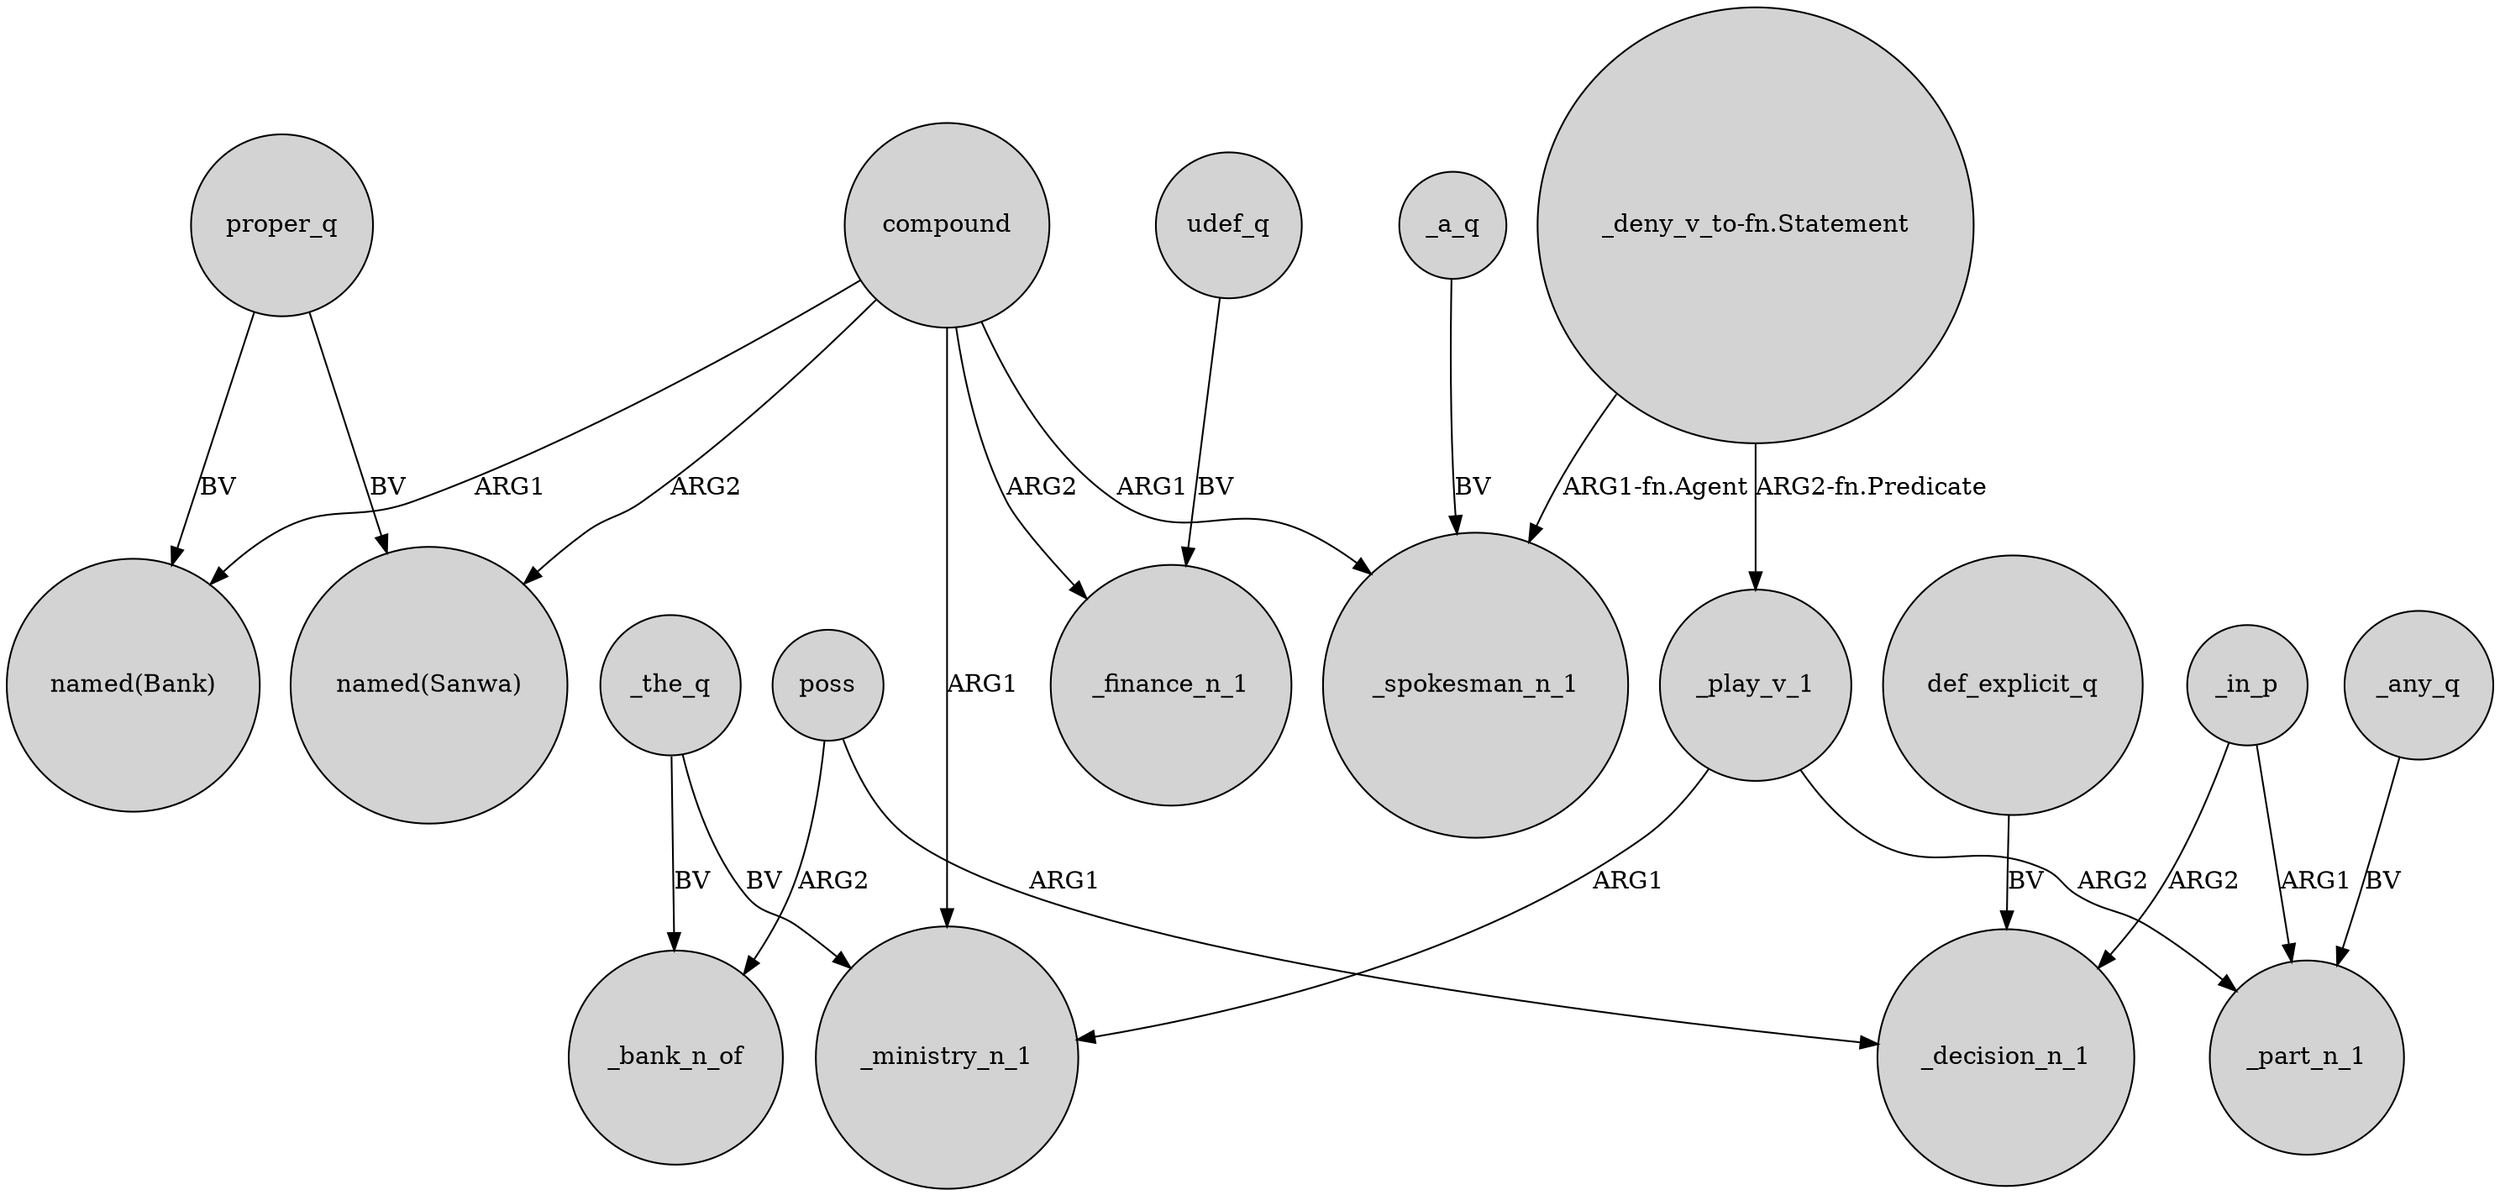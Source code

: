 digraph {
	node [shape=circle style=filled]
	poss -> _bank_n_of [label=ARG2]
	udef_q -> _finance_n_1 [label=BV]
	_the_q -> _ministry_n_1 [label=BV]
	compound -> _finance_n_1 [label=ARG2]
	_in_p -> _part_n_1 [label=ARG1]
	proper_q -> "named(Bank)" [label=BV]
	compound -> _spokesman_n_1 [label=ARG1]
	_the_q -> _bank_n_of [label=BV]
	poss -> _decision_n_1 [label=ARG1]
	def_explicit_q -> _decision_n_1 [label=BV]
	"_deny_v_to-fn.Statement" -> _spokesman_n_1 [label="ARG1-fn.Agent"]
	_play_v_1 -> _part_n_1 [label=ARG2]
	"_deny_v_to-fn.Statement" -> _play_v_1 [label="ARG2-fn.Predicate"]
	compound -> "named(Sanwa)" [label=ARG2]
	proper_q -> "named(Sanwa)" [label=BV]
	compound -> "named(Bank)" [label=ARG1]
	compound -> _ministry_n_1 [label=ARG1]
	_a_q -> _spokesman_n_1 [label=BV]
	_any_q -> _part_n_1 [label=BV]
	_play_v_1 -> _ministry_n_1 [label=ARG1]
	_in_p -> _decision_n_1 [label=ARG2]
}
